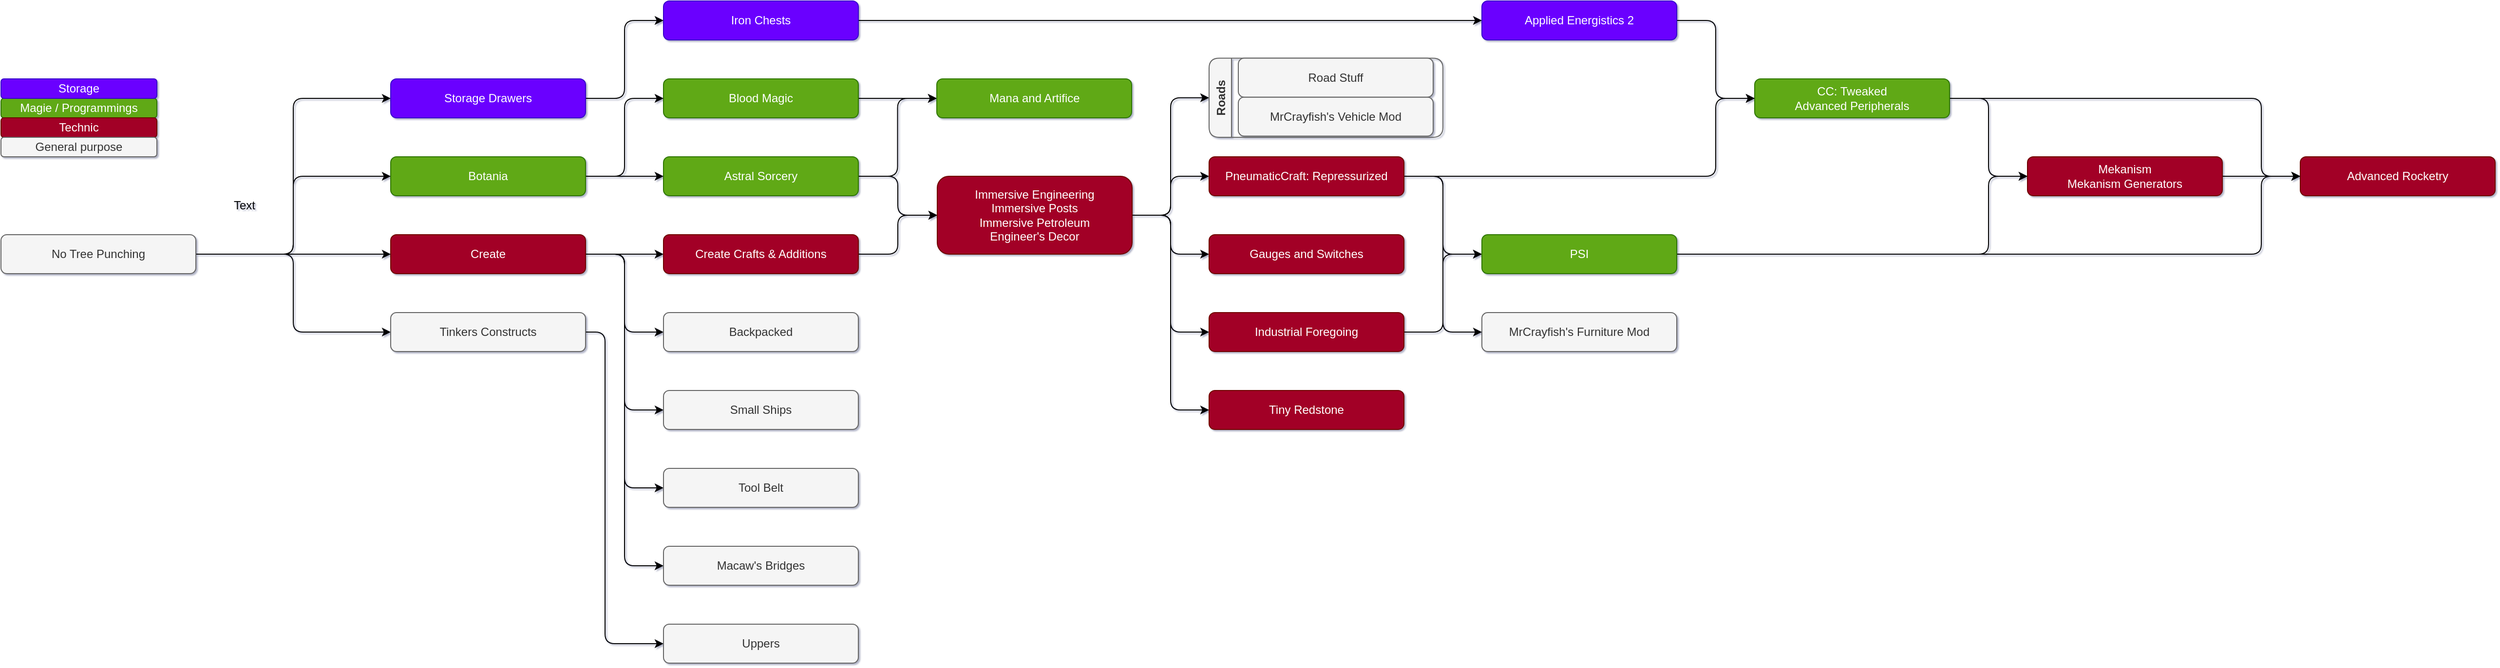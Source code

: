 <mxfile>
    <diagram id="PDRE0Cveb01P1eIBBATt" name="Page-1">
        <mxGraphModel dx="467" dy="336" grid="1" gridSize="10" guides="1" tooltips="1" connect="1" arrows="1" fold="1" page="1" pageScale="1" pageWidth="827" pageHeight="1169" math="0" shadow="1">
            <root>
                <mxCell id="0"/>
                <mxCell id="1" parent="0"/>
                <mxCell id="sIiB_S7cS-G8sJ5ROPBF-43" style="edgeStyle=orthogonalEdgeStyle;orthogonalLoop=1;jettySize=auto;html=1;exitX=1;exitY=0.5;exitDx=0;exitDy=0;entryX=0;entryY=0.5;entryDx=0;entryDy=0;fontFamily=Helvetica;" parent="1" source="hzLjflLPz5hR0N56K6hU-1" target="hzLjflLPz5hR0N56K6hU-18" edge="1">
                    <mxGeometry relative="1" as="geometry"/>
                </mxCell>
                <mxCell id="sIiB_S7cS-G8sJ5ROPBF-47" style="edgeStyle=orthogonalEdgeStyle;orthogonalLoop=1;jettySize=auto;html=1;exitX=1;exitY=0.5;exitDx=0;exitDy=0;entryX=0;entryY=0.5;entryDx=0;entryDy=0;fontFamily=Helvetica;" parent="1" source="hzLjflLPz5hR0N56K6hU-1" target="hzLjflLPz5hR0N56K6hU-2" edge="1">
                    <mxGeometry relative="1" as="geometry">
                        <Array as="points">
                            <mxPoint x="2400" y="180"/>
                            <mxPoint x="2400" y="260"/>
                        </Array>
                    </mxGeometry>
                </mxCell>
                <mxCell id="hzLjflLPz5hR0N56K6hU-1" value="CC: Tweaked&lt;br&gt;Advanced Peripherals" style="whiteSpace=wrap;html=1;fontFamily=Helvetica;fillColor=#60a917;strokeColor=#2D7600;fontColor=#ffffff;rounded=1;" parent="1" vertex="1">
                    <mxGeometry x="1880" y="160" width="200" height="40" as="geometry"/>
                </mxCell>
                <mxCell id="hzLjflLPz5hR0N56K6hU-2" value="Advanced Rocketry" style="whiteSpace=wrap;html=1;fontFamily=Helvetica;fillColor=#a20025;strokeColor=#6F0000;fontColor=#ffffff;rounded=1;" parent="1" vertex="1">
                    <mxGeometry x="2440" y="240" width="200" height="40" as="geometry"/>
                </mxCell>
                <mxCell id="sIiB_S7cS-G8sJ5ROPBF-42" style="edgeStyle=orthogonalEdgeStyle;orthogonalLoop=1;jettySize=auto;html=1;exitX=1;exitY=0.5;exitDx=0;exitDy=0;entryX=0;entryY=0.5;entryDx=0;entryDy=0;fontFamily=Helvetica;" parent="1" source="hzLjflLPz5hR0N56K6hU-3" target="hzLjflLPz5hR0N56K6hU-1" edge="1">
                    <mxGeometry relative="1" as="geometry"/>
                </mxCell>
                <mxCell id="hzLjflLPz5hR0N56K6hU-3" value="Applied Energistics 2" style="whiteSpace=wrap;html=1;fontFamily=Helvetica;fillColor=#6a00ff;strokeColor=#3700CC;fontColor=#ffffff;rounded=1;" parent="1" vertex="1">
                    <mxGeometry x="1600" y="80" width="200" height="40" as="geometry"/>
                </mxCell>
                <mxCell id="sIiB_S7cS-G8sJ5ROPBF-20" style="edgeStyle=orthogonalEdgeStyle;orthogonalLoop=1;jettySize=auto;html=1;exitX=1;exitY=0.5;exitDx=0;exitDy=0;entryX=0;entryY=0.5;entryDx=0;entryDy=0;fontFamily=Helvetica;" parent="1" source="hzLjflLPz5hR0N56K6hU-5" target="hzLjflLPz5hR0N56K6hU-12" edge="1">
                    <mxGeometry relative="1" as="geometry"/>
                </mxCell>
                <mxCell id="sIiB_S7cS-G8sJ5ROPBF-23" style="edgeStyle=orthogonalEdgeStyle;orthogonalLoop=1;jettySize=auto;html=1;exitX=1;exitY=0.5;exitDx=0;exitDy=0;entryX=0;entryY=0.5;entryDx=0;entryDy=0;fontFamily=Helvetica;" parent="1" source="hzLjflLPz5hR0N56K6hU-5" target="hzLjflLPz5hR0N56K6hU-17" edge="1">
                    <mxGeometry relative="1" as="geometry"/>
                </mxCell>
                <mxCell id="hzLjflLPz5hR0N56K6hU-5" value="Astral Sorcery" style="whiteSpace=wrap;html=1;fontFamily=Helvetica;fillColor=#60a917;strokeColor=#2D7600;fontColor=#ffffff;rounded=1;" parent="1" vertex="1">
                    <mxGeometry x="760" y="240" width="200" height="40" as="geometry"/>
                </mxCell>
                <mxCell id="sIiB_S7cS-G8sJ5ROPBF-25" style="edgeStyle=orthogonalEdgeStyle;orthogonalLoop=1;jettySize=auto;html=1;exitX=1;exitY=0.5;exitDx=0;exitDy=0;entryX=0;entryY=0.5;entryDx=0;entryDy=0;fontFamily=Helvetica;" parent="1" source="hzLjflLPz5hR0N56K6hU-8" target="hzLjflLPz5hR0N56K6hU-17" edge="1">
                    <mxGeometry relative="1" as="geometry"/>
                </mxCell>
                <mxCell id="hzLjflLPz5hR0N56K6hU-8" value="Blood Magic" style="whiteSpace=wrap;html=1;fontFamily=Helvetica;fillColor=#60a917;strokeColor=#2D7600;fontColor=#ffffff;rounded=1;" parent="1" vertex="1">
                    <mxGeometry x="760" y="160" width="200" height="40" as="geometry"/>
                </mxCell>
                <mxCell id="sIiB_S7cS-G8sJ5ROPBF-21" style="edgeStyle=orthogonalEdgeStyle;orthogonalLoop=1;jettySize=auto;html=1;exitX=1;exitY=0.5;exitDx=0;exitDy=0;entryX=0;entryY=0.5;entryDx=0;entryDy=0;fontFamily=Helvetica;" parent="1" source="hzLjflLPz5hR0N56K6hU-9" target="hzLjflLPz5hR0N56K6hU-5" edge="1">
                    <mxGeometry relative="1" as="geometry"/>
                </mxCell>
                <mxCell id="sIiB_S7cS-G8sJ5ROPBF-22" style="edgeStyle=orthogonalEdgeStyle;orthogonalLoop=1;jettySize=auto;html=1;exitX=1;exitY=0.5;exitDx=0;exitDy=0;entryX=0;entryY=0.5;entryDx=0;entryDy=0;fontFamily=Helvetica;" parent="1" source="hzLjflLPz5hR0N56K6hU-9" target="hzLjflLPz5hR0N56K6hU-8" edge="1">
                    <mxGeometry relative="1" as="geometry"/>
                </mxCell>
                <mxCell id="hzLjflLPz5hR0N56K6hU-9" value="Botania&lt;span style=&quot;font-size: 0px; white-space: nowrap;&quot;&gt;%3CmxGraphModel%3E%3Croot%3E%3CmxCell%20id%3D%220%22%2F%3E%3CmxCell%20id%3D%221%22%20parent%3D%220%22%2F%3E%3CmxCell%20id%3D%222%22%20value%3D%22%22%20style%3D%22rounded%3D1%3BwhiteSpace%3Dwrap%3Bhtml%3D1%3B%22%20vertex%3D%221%22%20parent%3D%221%22%3E%3CmxGeometry%20x%3D%22330%22%20y%3D%22250%22%20width%3D%22200%22%20height%3D%2240%22%20as%3D%22geometry%22%2F%3E%3C%2FmxCell%3E%3C%2Froot%3E%3C%2FmxGraphModel%3E&lt;/span&gt;" style="whiteSpace=wrap;html=1;fontFamily=Helvetica;fillColor=#60a917;strokeColor=#2D7600;fontColor=#ffffff;rounded=1;" parent="1" vertex="1">
                    <mxGeometry x="480" y="240" width="200" height="40" as="geometry"/>
                </mxCell>
                <mxCell id="sIiB_S7cS-G8sJ5ROPBF-12" style="edgeStyle=orthogonalEdgeStyle;orthogonalLoop=1;jettySize=auto;html=1;exitX=1;exitY=0.5;exitDx=0;exitDy=0;entryX=0;entryY=0.5;entryDx=0;entryDy=0;fontFamily=Helvetica;" parent="1" source="hzLjflLPz5hR0N56K6hU-10" target="hzLjflLPz5hR0N56K6hU-11" edge="1">
                    <mxGeometry relative="1" as="geometry"/>
                </mxCell>
                <mxCell id="2" style="edgeStyle=orthogonalEdgeStyle;orthogonalLoop=1;jettySize=auto;html=1;exitX=1;exitY=0.5;exitDx=0;exitDy=0;entryX=0;entryY=0.5;entryDx=0;entryDy=0;" parent="1" source="hzLjflLPz5hR0N56K6hU-10" target="hzLjflLPz5hR0N56K6hU-7" edge="1">
                    <mxGeometry relative="1" as="geometry"/>
                </mxCell>
                <mxCell id="3" style="edgeStyle=orthogonalEdgeStyle;orthogonalLoop=1;jettySize=auto;html=1;exitX=1;exitY=0.5;exitDx=0;exitDy=0;entryX=0;entryY=0.5;entryDx=0;entryDy=0;" parent="1" source="hzLjflLPz5hR0N56K6hU-10" target="hzLjflLPz5hR0N56K6hU-25" edge="1">
                    <mxGeometry relative="1" as="geometry"/>
                </mxCell>
                <mxCell id="4" style="edgeStyle=orthogonalEdgeStyle;orthogonalLoop=1;jettySize=auto;html=1;exitX=1;exitY=0.5;exitDx=0;exitDy=0;entryX=0;entryY=0.5;entryDx=0;entryDy=0;" parent="1" source="hzLjflLPz5hR0N56K6hU-10" target="hzLjflLPz5hR0N56K6hU-29" edge="1">
                    <mxGeometry relative="1" as="geometry"/>
                </mxCell>
                <mxCell id="5" style="edgeStyle=orthogonalEdgeStyle;orthogonalLoop=1;jettySize=auto;html=1;exitX=1;exitY=0.5;exitDx=0;exitDy=0;entryX=0;entryY=0.5;entryDx=0;entryDy=0;" parent="1" source="hzLjflLPz5hR0N56K6hU-10" target="hzLjflLPz5hR0N56K6hU-16" edge="1">
                    <mxGeometry relative="1" as="geometry"/>
                </mxCell>
                <mxCell id="hzLjflLPz5hR0N56K6hU-10" value="Create" style="whiteSpace=wrap;html=1;fontFamily=Helvetica;fillColor=#a20025;strokeColor=#6F0000;fontColor=#ffffff;rounded=1;" parent="1" vertex="1">
                    <mxGeometry x="480" y="320" width="200" height="40" as="geometry"/>
                </mxCell>
                <mxCell id="sIiB_S7cS-G8sJ5ROPBF-18" style="edgeStyle=orthogonalEdgeStyle;orthogonalLoop=1;jettySize=auto;html=1;exitX=1;exitY=0.5;exitDx=0;exitDy=0;entryX=0;entryY=0.5;entryDx=0;entryDy=0;fontFamily=Helvetica;" parent="1" source="hzLjflLPz5hR0N56K6hU-11" target="hzLjflLPz5hR0N56K6hU-12" edge="1">
                    <mxGeometry relative="1" as="geometry"/>
                </mxCell>
                <mxCell id="hzLjflLPz5hR0N56K6hU-11" value="Create Crafts &amp;amp; Additions" style="whiteSpace=wrap;html=1;fontFamily=Helvetica;fillColor=#a20025;strokeColor=#6F0000;fontColor=#ffffff;rounded=1;" parent="1" vertex="1">
                    <mxGeometry x="760" y="320" width="200" height="40" as="geometry"/>
                </mxCell>
                <mxCell id="sIiB_S7cS-G8sJ5ROPBF-27" style="edgeStyle=orthogonalEdgeStyle;orthogonalLoop=1;jettySize=auto;html=1;exitX=1;exitY=0.5;exitDx=0;exitDy=0;entryX=0;entryY=0.5;entryDx=0;entryDy=0;fontFamily=Helvetica;" parent="1" source="hzLjflLPz5hR0N56K6hU-12" target="hzLjflLPz5hR0N56K6hU-22" edge="1">
                    <mxGeometry relative="1" as="geometry"/>
                </mxCell>
                <mxCell id="sIiB_S7cS-G8sJ5ROPBF-28" style="edgeStyle=orthogonalEdgeStyle;orthogonalLoop=1;jettySize=auto;html=1;exitX=1;exitY=0.5;exitDx=0;exitDy=0;entryX=0;entryY=0.5;entryDx=0;entryDy=0;fontFamily=Helvetica;" parent="1" source="hzLjflLPz5hR0N56K6hU-12" target="hzLjflLPz5hR0N56K6hU-13" edge="1">
                    <mxGeometry relative="1" as="geometry"/>
                </mxCell>
                <mxCell id="sIiB_S7cS-G8sJ5ROPBF-33" style="edgeStyle=orthogonalEdgeStyle;orthogonalLoop=1;jettySize=auto;html=1;exitX=1;exitY=0.5;exitDx=0;exitDy=0;entryX=0;entryY=0.5;entryDx=0;entryDy=0;fontFamily=Helvetica;" parent="1" source="hzLjflLPz5hR0N56K6hU-12" target="sIiB_S7cS-G8sJ5ROPBF-31" edge="1">
                    <mxGeometry relative="1" as="geometry"/>
                </mxCell>
                <mxCell id="sIiB_S7cS-G8sJ5ROPBF-36" style="edgeStyle=orthogonalEdgeStyle;orthogonalLoop=1;jettySize=auto;html=1;exitX=1;exitY=0.5;exitDx=0;exitDy=0;entryX=0;entryY=0.5;entryDx=0;entryDy=0;fontFamily=Helvetica;" parent="1" source="hzLjflLPz5hR0N56K6hU-12" target="hzLjflLPz5hR0N56K6hU-14" edge="1">
                    <mxGeometry relative="1" as="geometry"/>
                </mxCell>
                <mxCell id="7" style="edgeStyle=orthogonalEdgeStyle;orthogonalLoop=1;jettySize=auto;html=1;exitX=1;exitY=0.5;exitDx=0;exitDy=0;entryX=0;entryY=0.5;entryDx=0;entryDy=0;" parent="1" source="hzLjflLPz5hR0N56K6hU-12" target="hzLjflLPz5hR0N56K6hU-28" edge="1">
                    <mxGeometry relative="1" as="geometry"/>
                </mxCell>
                <mxCell id="hzLjflLPz5hR0N56K6hU-12" value="Immersive Engineering&lt;br&gt;Immersive Posts&lt;br&gt;Immersive Petroleum&lt;br&gt;Engineer's Decor" style="whiteSpace=wrap;html=1;fontFamily=Helvetica;fillColor=#a20025;strokeColor=#6F0000;fontColor=#ffffff;rounded=1;" parent="1" vertex="1">
                    <mxGeometry x="1041" y="260" width="200" height="80" as="geometry"/>
                </mxCell>
                <mxCell id="hzLjflLPz5hR0N56K6hU-13" value="Gauges and Switches" style="whiteSpace=wrap;html=1;fontFamily=Helvetica;fillColor=#a20025;strokeColor=#6F0000;fontColor=#ffffff;rounded=1;" parent="1" vertex="1">
                    <mxGeometry x="1320" y="320" width="200" height="40" as="geometry"/>
                </mxCell>
                <mxCell id="sIiB_S7cS-G8sJ5ROPBF-37" style="edgeStyle=orthogonalEdgeStyle;orthogonalLoop=1;jettySize=auto;html=1;exitX=1;exitY=0.5;exitDx=0;exitDy=0;entryX=0;entryY=0.5;entryDx=0;entryDy=0;fontFamily=Helvetica;" parent="1" source="hzLjflLPz5hR0N56K6hU-14" target="hzLjflLPz5hR0N56K6hU-23" edge="1">
                    <mxGeometry relative="1" as="geometry"/>
                </mxCell>
                <mxCell id="hzLjflLPz5hR0N56K6hU-14" value="Industrial Foregoing" style="whiteSpace=wrap;html=1;fontFamily=Helvetica;fillColor=#a20025;strokeColor=#6F0000;fontColor=#ffffff;rounded=1;" parent="1" vertex="1">
                    <mxGeometry x="1320" y="400" width="200" height="40" as="geometry"/>
                </mxCell>
                <mxCell id="sIiB_S7cS-G8sJ5ROPBF-35" style="edgeStyle=orthogonalEdgeStyle;orthogonalLoop=1;jettySize=auto;html=1;exitX=1;exitY=0.5;exitDx=0;exitDy=0;entryX=0;entryY=0.5;entryDx=0;entryDy=0;fontFamily=Helvetica;" parent="1" source="hzLjflLPz5hR0N56K6hU-15" target="hzLjflLPz5hR0N56K6hU-3" edge="1">
                    <mxGeometry relative="1" as="geometry"/>
                </mxCell>
                <mxCell id="hzLjflLPz5hR0N56K6hU-15" value="Iron Chests&lt;span style=&quot;font-size: 0px; white-space: nowrap;&quot;&gt;%3CmxGraphModel%3E%3Croot%3E%3CmxCell%20id%3D%220%22%2F%3E%3CmxCell%20id%3D%221%22%20parent%3D%220%22%2F%3E%3CmxCell%20id%3D%222%22%20value%3D%22%22%20style%3D%22rounded%3D1%3BwhiteSpace%3Dwrap%3Bhtml%3D1%3B%22%20vertex%3D%221%22%20parent%3D%221%22%3E%3CmxGeometry%20x%3D%22320%22%20y%3D%22480%22%20width%3D%22200%22%20height%3D%2240%22%20as%3D%22geometry%22%2F%3E%3C%2FmxCell%3E%3C%2Froot%3E%3C%2FmxGraphModel%3E&lt;/span&gt;" style="whiteSpace=wrap;html=1;fontFamily=Helvetica;fillColor=#6a00ff;strokeColor=#3700CC;fontColor=#ffffff;rounded=1;" parent="1" vertex="1">
                    <mxGeometry x="760" y="80" width="200" height="40" as="geometry"/>
                </mxCell>
                <mxCell id="hzLjflLPz5hR0N56K6hU-17" value="Mana and Artifice" style="whiteSpace=wrap;html=1;fontFamily=Helvetica;fillColor=#60a917;strokeColor=#2D7600;fontColor=#ffffff;rounded=1;" parent="1" vertex="1">
                    <mxGeometry x="1040.5" y="160" width="200" height="40" as="geometry"/>
                </mxCell>
                <mxCell id="sIiB_S7cS-G8sJ5ROPBF-46" style="edgeStyle=orthogonalEdgeStyle;orthogonalLoop=1;jettySize=auto;html=1;exitX=1;exitY=0.5;exitDx=0;exitDy=0;entryX=0;entryY=0.5;entryDx=0;entryDy=0;fontFamily=Helvetica;" parent="1" source="hzLjflLPz5hR0N56K6hU-18" target="hzLjflLPz5hR0N56K6hU-2" edge="1">
                    <mxGeometry relative="1" as="geometry"/>
                </mxCell>
                <mxCell id="hzLjflLPz5hR0N56K6hU-18" value="Mekanism&lt;br&gt;Mekanism Generators" style="whiteSpace=wrap;html=1;fontFamily=Helvetica;fillColor=#a20025;strokeColor=#6F0000;fontColor=#ffffff;rounded=1;" parent="1" vertex="1">
                    <mxGeometry x="2160" y="240" width="200" height="40" as="geometry"/>
                </mxCell>
                <mxCell id="hzLjflLPz5hR0N56K6hU-19" value="MrCrayfish's Furniture Mod" style="whiteSpace=wrap;html=1;fontFamily=Helvetica;fillColor=#f5f5f5;strokeColor=#666666;fontColor=#333333;rounded=1;" parent="1" vertex="1">
                    <mxGeometry x="1600" y="400" width="200" height="40" as="geometry"/>
                </mxCell>
                <mxCell id="sIiB_S7cS-G8sJ5ROPBF-8" style="edgeStyle=orthogonalEdgeStyle;orthogonalLoop=1;jettySize=auto;html=1;exitX=1;exitY=0.5;exitDx=0;exitDy=0;entryX=0;entryY=0.5;entryDx=0;entryDy=0;fontFamily=Helvetica;" parent="1" source="hzLjflLPz5hR0N56K6hU-21" target="hzLjflLPz5hR0N56K6hU-9" edge="1">
                    <mxGeometry relative="1" as="geometry"/>
                </mxCell>
                <mxCell id="sIiB_S7cS-G8sJ5ROPBF-9" style="edgeStyle=orthogonalEdgeStyle;orthogonalLoop=1;jettySize=auto;html=1;exitX=1;exitY=0.5;exitDx=0;exitDy=0;entryX=0;entryY=0.5;entryDx=0;entryDy=0;fontFamily=Helvetica;" parent="1" source="hzLjflLPz5hR0N56K6hU-21" target="hzLjflLPz5hR0N56K6hU-26" edge="1">
                    <mxGeometry relative="1" as="geometry"/>
                </mxCell>
                <mxCell id="sIiB_S7cS-G8sJ5ROPBF-10" style="edgeStyle=orthogonalEdgeStyle;orthogonalLoop=1;jettySize=auto;html=1;exitX=1;exitY=0.5;exitDx=0;exitDy=0;entryX=0;entryY=0.5;entryDx=0;entryDy=0;fontFamily=Helvetica;" parent="1" source="hzLjflLPz5hR0N56K6hU-21" target="hzLjflLPz5hR0N56K6hU-27" edge="1">
                    <mxGeometry relative="1" as="geometry"/>
                </mxCell>
                <mxCell id="sIiB_S7cS-G8sJ5ROPBF-11" style="edgeStyle=orthogonalEdgeStyle;orthogonalLoop=1;jettySize=auto;html=1;exitX=1;exitY=0.5;exitDx=0;exitDy=0;entryX=0;entryY=0.5;entryDx=0;entryDy=0;fontFamily=Helvetica;" parent="1" source="hzLjflLPz5hR0N56K6hU-21" target="hzLjflLPz5hR0N56K6hU-10" edge="1">
                    <mxGeometry relative="1" as="geometry"/>
                </mxCell>
                <mxCell id="hzLjflLPz5hR0N56K6hU-21" value="No Tree Punching" style="whiteSpace=wrap;html=1;fontFamily=Helvetica;fillColor=#f5f5f5;strokeColor=#666666;fontColor=#333333;rounded=1;" parent="1" vertex="1">
                    <mxGeometry x="80" y="320" width="200" height="40" as="geometry"/>
                </mxCell>
                <mxCell id="sIiB_S7cS-G8sJ5ROPBF-34" style="edgeStyle=orthogonalEdgeStyle;orthogonalLoop=1;jettySize=auto;html=1;exitX=1;exitY=0.5;exitDx=0;exitDy=0;entryX=0;entryY=0.5;entryDx=0;entryDy=0;fontFamily=Helvetica;" parent="1" source="hzLjflLPz5hR0N56K6hU-22" target="hzLjflLPz5hR0N56K6hU-23" edge="1">
                    <mxGeometry relative="1" as="geometry"/>
                </mxCell>
                <mxCell id="sIiB_S7cS-G8sJ5ROPBF-38" style="edgeStyle=orthogonalEdgeStyle;orthogonalLoop=1;jettySize=auto;html=1;exitX=1;exitY=0.5;exitDx=0;exitDy=0;entryX=0;entryY=0.5;entryDx=0;entryDy=0;fontFamily=Helvetica;" parent="1" source="hzLjflLPz5hR0N56K6hU-22" target="hzLjflLPz5hR0N56K6hU-19" edge="1">
                    <mxGeometry relative="1" as="geometry"/>
                </mxCell>
                <mxCell id="sIiB_S7cS-G8sJ5ROPBF-40" style="edgeStyle=orthogonalEdgeStyle;orthogonalLoop=1;jettySize=auto;html=1;exitX=1;exitY=0.5;exitDx=0;exitDy=0;entryX=0;entryY=0.5;entryDx=0;entryDy=0;fontFamily=Helvetica;" parent="1" source="hzLjflLPz5hR0N56K6hU-22" target="hzLjflLPz5hR0N56K6hU-1" edge="1">
                    <mxGeometry relative="1" as="geometry">
                        <Array as="points">
                            <mxPoint x="1840" y="260"/>
                            <mxPoint x="1840" y="180"/>
                        </Array>
                    </mxGeometry>
                </mxCell>
                <mxCell id="hzLjflLPz5hR0N56K6hU-22" value="PneumaticCraft: Repressurized" style="whiteSpace=wrap;html=1;fontFamily=Helvetica;fillColor=#a20025;strokeColor=#6F0000;fontColor=#ffffff;rounded=1;" parent="1" vertex="1">
                    <mxGeometry x="1320" y="240" width="200" height="40" as="geometry"/>
                </mxCell>
                <mxCell id="sIiB_S7cS-G8sJ5ROPBF-44" style="edgeStyle=orthogonalEdgeStyle;orthogonalLoop=1;jettySize=auto;html=1;exitX=1;exitY=0.5;exitDx=0;exitDy=0;entryX=0;entryY=0.5;entryDx=0;entryDy=0;fontFamily=Helvetica;" parent="1" source="hzLjflLPz5hR0N56K6hU-23" target="hzLjflLPz5hR0N56K6hU-18" edge="1">
                    <mxGeometry relative="1" as="geometry">
                        <Array as="points">
                            <mxPoint x="2120" y="340"/>
                            <mxPoint x="2120" y="260"/>
                        </Array>
                    </mxGeometry>
                </mxCell>
                <mxCell id="sIiB_S7cS-G8sJ5ROPBF-45" style="edgeStyle=orthogonalEdgeStyle;orthogonalLoop=1;jettySize=auto;html=1;exitX=1;exitY=0.5;exitDx=0;exitDy=0;entryX=0;entryY=0.5;entryDx=0;entryDy=0;fontFamily=Helvetica;" parent="1" source="hzLjflLPz5hR0N56K6hU-23" target="hzLjflLPz5hR0N56K6hU-2" edge="1">
                    <mxGeometry relative="1" as="geometry">
                        <Array as="points">
                            <mxPoint x="2400" y="340"/>
                            <mxPoint x="2400" y="260"/>
                        </Array>
                    </mxGeometry>
                </mxCell>
                <mxCell id="hzLjflLPz5hR0N56K6hU-23" value="PSI" style="whiteSpace=wrap;html=1;fontFamily=Helvetica;fillColor=#60a917;strokeColor=#2D7600;fontColor=#ffffff;rounded=1;" parent="1" vertex="1">
                    <mxGeometry x="1600" y="320" width="200" height="40" as="geometry"/>
                </mxCell>
                <mxCell id="sIiB_S7cS-G8sJ5ROPBF-26" style="edgeStyle=orthogonalEdgeStyle;orthogonalLoop=1;jettySize=auto;html=1;exitX=1;exitY=0.5;exitDx=0;exitDy=0;entryX=0;entryY=0.5;entryDx=0;entryDy=0;fontFamily=Helvetica;" parent="1" source="hzLjflLPz5hR0N56K6hU-26" target="hzLjflLPz5hR0N56K6hU-15" edge="1">
                    <mxGeometry relative="1" as="geometry"/>
                </mxCell>
                <mxCell id="hzLjflLPz5hR0N56K6hU-26" value="Storage Drawers" style="whiteSpace=wrap;html=1;fontFamily=Helvetica;fillColor=#6a00ff;strokeColor=#3700CC;fontColor=#ffffff;rounded=1;" parent="1" vertex="1">
                    <mxGeometry x="480" y="160" width="200" height="40" as="geometry"/>
                </mxCell>
                <mxCell id="6" style="edgeStyle=orthogonalEdgeStyle;orthogonalLoop=1;jettySize=auto;html=1;exitX=1;exitY=0.5;exitDx=0;exitDy=0;entryX=0;entryY=0.5;entryDx=0;entryDy=0;" parent="1" source="hzLjflLPz5hR0N56K6hU-27" target="hzLjflLPz5hR0N56K6hU-20" edge="1">
                    <mxGeometry relative="1" as="geometry">
                        <Array as="points">
                            <mxPoint x="700" y="420"/>
                            <mxPoint x="700" y="740"/>
                        </Array>
                    </mxGeometry>
                </mxCell>
                <mxCell id="hzLjflLPz5hR0N56K6hU-27" value="Tinkers Constructs" style="whiteSpace=wrap;html=1;fontFamily=Helvetica;fillColor=#f5f5f5;strokeColor=#666666;fontColor=#333333;rounded=1;" parent="1" vertex="1">
                    <mxGeometry x="480" y="400" width="200" height="40" as="geometry"/>
                </mxCell>
                <mxCell id="sIiB_S7cS-G8sJ5ROPBF-31" value="Roads" style="swimlane;horizontal=0;fontFamily=Helvetica;fillColor=#f5f5f5;strokeColor=#666666;fontColor=#333333;rounded=1;" parent="1" vertex="1">
                    <mxGeometry x="1320" y="138.75" width="240" height="81.25" as="geometry"/>
                </mxCell>
                <mxCell id="hzLjflLPz5hR0N56K6hU-6" value="MrCrayfish's Vehicle Mod" style="whiteSpace=wrap;html=1;fontFamily=Helvetica;fillColor=#f5f5f5;strokeColor=#666666;fontColor=#333333;shadow=0;rounded=1;" parent="sIiB_S7cS-G8sJ5ROPBF-31" vertex="1">
                    <mxGeometry x="30" y="40" width="200" height="40" as="geometry"/>
                </mxCell>
                <mxCell id="hzLjflLPz5hR0N56K6hU-24" value="Road Stuff" style="whiteSpace=wrap;html=1;fontFamily=Helvetica;fillColor=#f5f5f5;strokeColor=#666666;fontColor=#333333;rounded=1;" parent="sIiB_S7cS-G8sJ5ROPBF-31" vertex="1">
                    <mxGeometry x="30" width="200" height="40" as="geometry"/>
                </mxCell>
                <mxCell id="hzLjflLPz5hR0N56K6hU-7" value="Backpacked" style="whiteSpace=wrap;html=1;fontFamily=Helvetica;fillColor=#f5f5f5;strokeColor=#666666;fontColor=#333333;rounded=1;" parent="1" vertex="1">
                    <mxGeometry x="760" y="400" width="200" height="40" as="geometry"/>
                </mxCell>
                <mxCell id="hzLjflLPz5hR0N56K6hU-25" value="Small Ships" style="whiteSpace=wrap;html=1;fontFamily=Helvetica;fillColor=#f5f5f5;strokeColor=#666666;fontColor=#333333;rounded=1;" parent="1" vertex="1">
                    <mxGeometry x="760" y="480" width="200" height="40" as="geometry"/>
                </mxCell>
                <mxCell id="hzLjflLPz5hR0N56K6hU-29" value="Tool Belt" style="whiteSpace=wrap;html=1;fontFamily=Helvetica;fillColor=#f5f5f5;strokeColor=#666666;fontColor=#333333;rounded=1;" parent="1" vertex="1">
                    <mxGeometry x="760" y="560" width="200" height="40" as="geometry"/>
                </mxCell>
                <mxCell id="hzLjflLPz5hR0N56K6hU-20" value="Uppers" style="whiteSpace=wrap;html=1;fontFamily=Helvetica;fillColor=#f5f5f5;strokeColor=#666666;fontColor=#333333;rounded=1;" parent="1" vertex="1">
                    <mxGeometry x="760" y="720" width="200" height="40" as="geometry"/>
                </mxCell>
                <mxCell id="hzLjflLPz5hR0N56K6hU-16" value="Macaw's Bridges" style="whiteSpace=wrap;html=1;fontFamily=Helvetica;fillColor=#f5f5f5;strokeColor=#666666;fontColor=#333333;rounded=1;" parent="1" vertex="1">
                    <mxGeometry x="760" y="640" width="200" height="40" as="geometry"/>
                </mxCell>
                <mxCell id="hzLjflLPz5hR0N56K6hU-28" value="Tiny Redstone" style="whiteSpace=wrap;html=1;fontFamily=Helvetica;fillColor=#a20025;strokeColor=#6F0000;fontColor=#ffffff;rounded=1;" parent="1" vertex="1">
                    <mxGeometry x="1320" y="480" width="200" height="40" as="geometry"/>
                </mxCell>
                <mxCell id="8" value="Magie / Programmings" style="text;html=1;strokeColor=#2D7600;fillColor=#60a917;align=center;verticalAlign=middle;whiteSpace=wrap;fontColor=#ffffff;rounded=1;" vertex="1" parent="1">
                    <mxGeometry x="80" y="180" width="160" height="20" as="geometry"/>
                </mxCell>
                <mxCell id="9" value="Storage" style="text;html=1;strokeColor=#3700CC;fillColor=#6a00ff;align=center;verticalAlign=middle;whiteSpace=wrap;fontColor=#ffffff;strokeWidth=1;rounded=1;" vertex="1" parent="1">
                    <mxGeometry x="80" y="160" width="160" height="20" as="geometry"/>
                </mxCell>
                <mxCell id="10" value="Text" style="text;html=1;strokeColor=none;fillColor=none;align=center;verticalAlign=middle;whiteSpace=wrap;rounded=1;" vertex="1" parent="1">
                    <mxGeometry x="310" y="280" width="40" height="20" as="geometry"/>
                </mxCell>
                <mxCell id="11" value="Technic" style="text;html=1;strokeColor=#6F0000;fillColor=#a20025;align=center;verticalAlign=middle;whiteSpace=wrap;fontColor=#ffffff;rounded=1;" vertex="1" parent="1">
                    <mxGeometry x="80" y="200" width="160" height="20" as="geometry"/>
                </mxCell>
                <mxCell id="12" value="General purpose" style="text;html=1;fillColor=#f5f5f5;align=center;verticalAlign=middle;whiteSpace=wrap;strokeColor=#666666;fontColor=#333333;rounded=1;" vertex="1" parent="1">
                    <mxGeometry x="80" y="220" width="160" height="20" as="geometry"/>
                </mxCell>
            </root>
        </mxGraphModel>
    </diagram>
</mxfile>